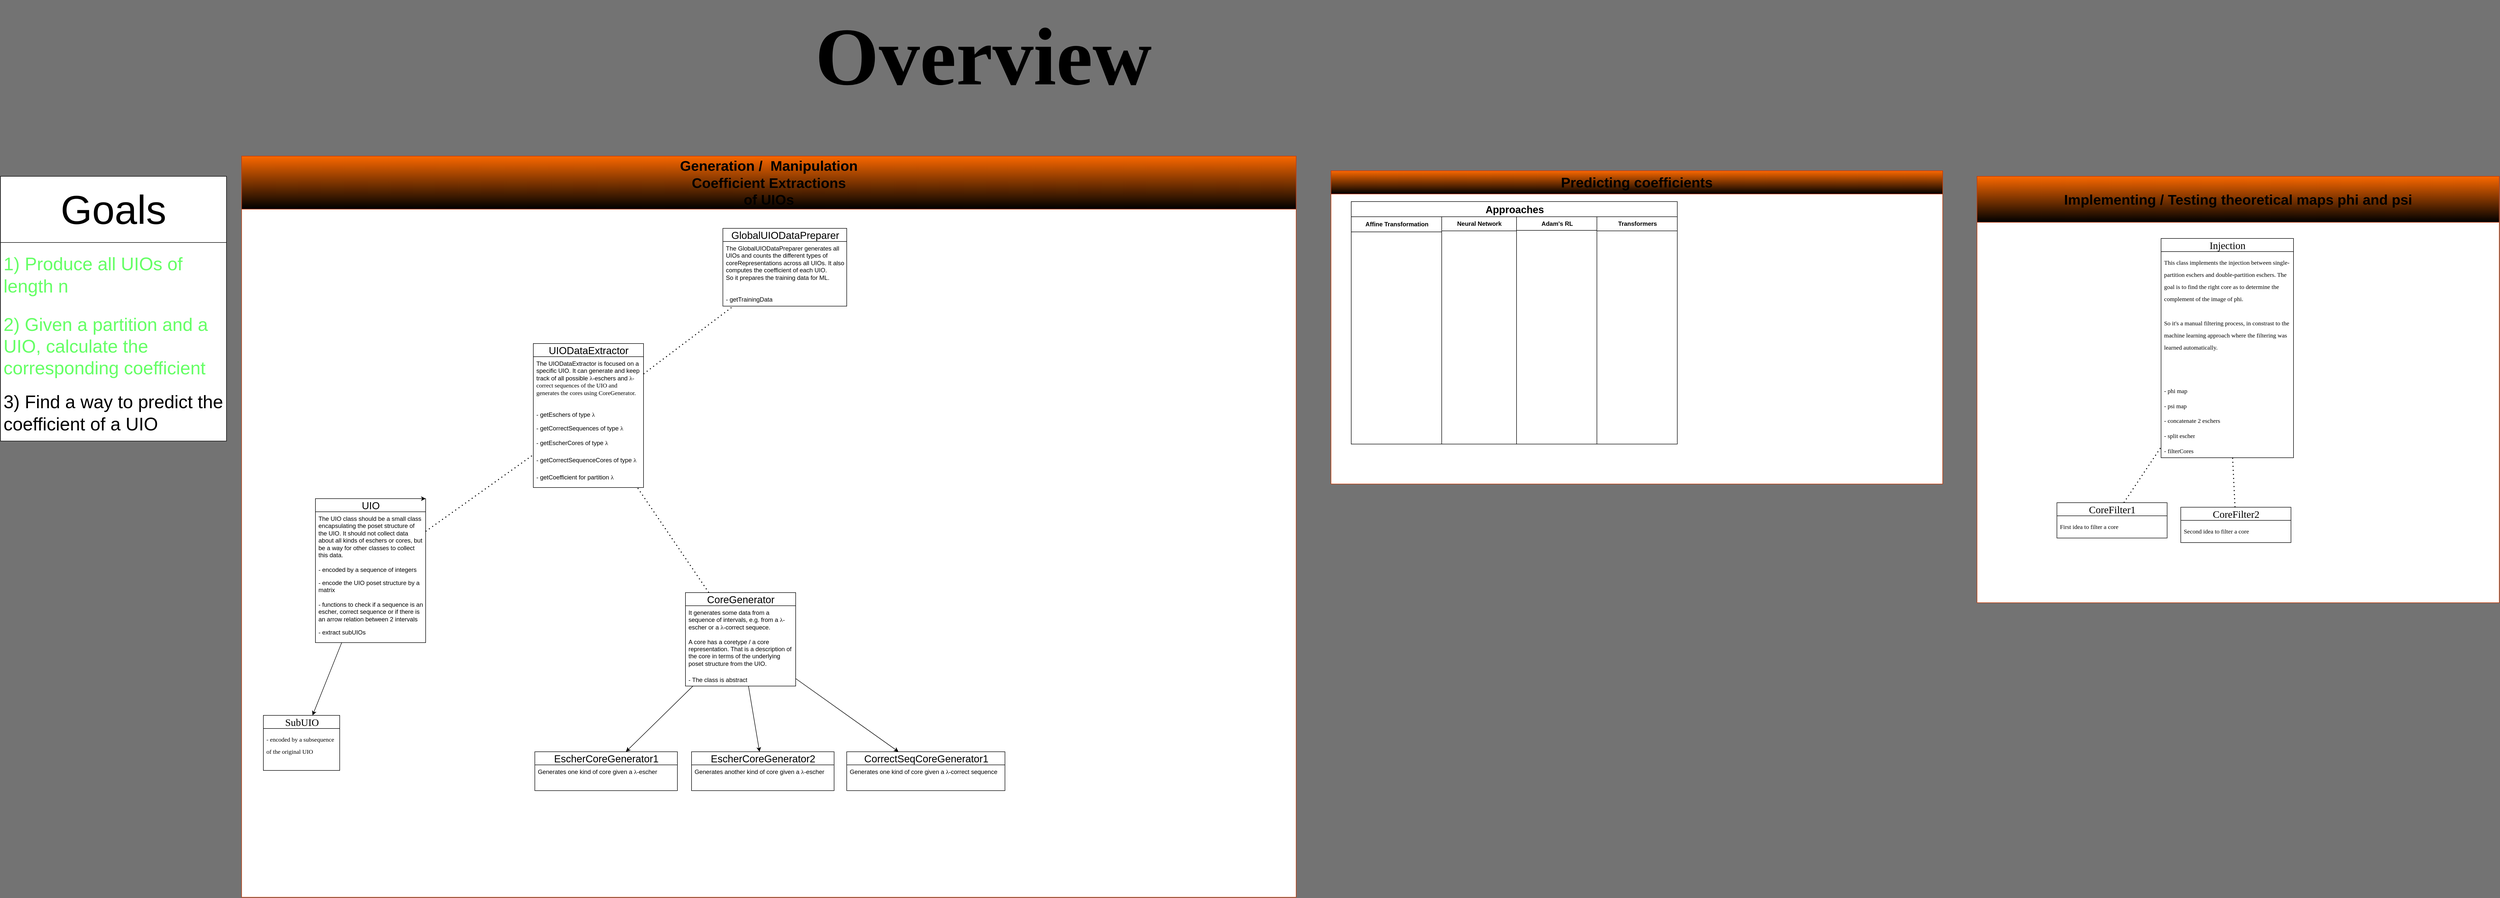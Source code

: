 <mxfile>
    <diagram id="m4iZLZSd3TawRkGSkgre" name="Page-1">
        <mxGraphModel dx="665" dy="667" grid="0" gridSize="31" guides="1" tooltips="1" connect="1" arrows="1" fold="1" page="1" pageScale="1" pageWidth="850" pageHeight="1100" background="#737373" math="0" shadow="0">
            <root>
                <mxCell id="0"/>
                <mxCell id="1" parent="0"/>
                <mxCell id="14" value="&lt;font style=&quot;font-size: 28px;&quot;&gt;Generation /&amp;nbsp; Manipulation&lt;br&gt;Coefficient Extractions&lt;br&gt;of UIOs&lt;/font&gt;" style="swimlane;whiteSpace=wrap;html=1;fontSize=16;startSize=105;fillColor=#fa6800;fontColor=#000000;strokeColor=#C73500;gradientColor=default;swimlaneFillColor=default;" parent="1" vertex="1">
                    <mxGeometry x="502" y="331" width="2086" height="1467" as="geometry"/>
                </mxCell>
                <mxCell id="37" value="&lt;font style=&quot;font-size: 20px;&quot;&gt;UIO&lt;/font&gt;" style="swimlane;fontStyle=0;childLayout=stackLayout;horizontal=1;startSize=26;fillColor=none;horizontalStack=0;resizeParent=1;resizeParentMax=0;resizeLast=0;collapsible=1;marginBottom=0;html=1;" parent="14" vertex="1">
                    <mxGeometry x="146" y="678" width="218" height="285" as="geometry"/>
                </mxCell>
                <mxCell id="38" value="The UIO class should be a small class encapsulating the poset structure of the UIO. It should not collect data about all kinds of eschers or cores, but be a way for other classes to collect this data." style="text;strokeColor=none;fillColor=none;align=left;verticalAlign=top;spacingLeft=4;spacingRight=4;overflow=hidden;rotatable=0;points=[[0,0.5],[1,0.5]];portConstraint=eastwest;whiteSpace=wrap;html=1;" parent="37" vertex="1">
                    <mxGeometry y="26" width="218" height="101" as="geometry"/>
                </mxCell>
                <mxCell id="39" value="- encoded by a sequence of integers&lt;br&gt;" style="text;strokeColor=none;fillColor=none;align=left;verticalAlign=top;spacingLeft=4;spacingRight=4;overflow=hidden;rotatable=0;points=[[0,0.5],[1,0.5]];portConstraint=eastwest;whiteSpace=wrap;html=1;" parent="37" vertex="1">
                    <mxGeometry y="127" width="218" height="26" as="geometry"/>
                </mxCell>
                <mxCell id="40" value="- encode the UIO poset structure by a matrix" style="text;strokeColor=none;fillColor=none;align=left;verticalAlign=top;spacingLeft=4;spacingRight=4;overflow=hidden;rotatable=0;points=[[0,0.5],[1,0.5]];portConstraint=eastwest;whiteSpace=wrap;html=1;" parent="37" vertex="1">
                    <mxGeometry y="153" width="218" height="43" as="geometry"/>
                </mxCell>
                <mxCell id="92" value="- functions to check if a sequence is an escher, correct sequence or if there is an arrow relation between 2 intervals" style="text;strokeColor=none;fillColor=none;align=left;verticalAlign=top;spacingLeft=4;spacingRight=4;overflow=hidden;rotatable=0;points=[[0,0.5],[1,0.5]];portConstraint=eastwest;whiteSpace=wrap;html=1;" parent="37" vertex="1">
                    <mxGeometry y="196" width="218" height="55" as="geometry"/>
                </mxCell>
                <mxCell id="93" value="- extract subUIOs" style="text;strokeColor=none;fillColor=none;align=left;verticalAlign=top;spacingLeft=4;spacingRight=4;overflow=hidden;rotatable=0;points=[[0,0.5],[1,0.5]];portConstraint=eastwest;whiteSpace=wrap;html=1;" parent="37" vertex="1">
                    <mxGeometry y="251" width="218" height="34" as="geometry"/>
                </mxCell>
                <mxCell id="53" style="edgeStyle=none;html=1;exitX=0.75;exitY=0;exitDx=0;exitDy=0;entryX=1;entryY=0;entryDx=0;entryDy=0;fontFamily=Verdana;fontSize=20;" parent="14" source="37" target="37" edge="1">
                    <mxGeometry relative="1" as="geometry"/>
                </mxCell>
                <mxCell id="68" value="SubUIO" style="swimlane;fontStyle=0;childLayout=stackLayout;horizontal=1;startSize=26;fillColor=none;horizontalStack=0;resizeParent=1;resizeParentMax=0;resizeLast=0;collapsible=1;marginBottom=0;html=1;fontFamily=Verdana;fontSize=20;" parent="14" vertex="1">
                    <mxGeometry x="43" y="1107" width="151" height="109" as="geometry"/>
                </mxCell>
                <mxCell id="69" value="&lt;font style=&quot;font-size: 12px;&quot;&gt;- encoded by a subsequence of the original UIO&lt;br&gt;&lt;br&gt;&lt;/font&gt;" style="text;strokeColor=none;fillColor=none;align=left;verticalAlign=top;spacingLeft=4;spacingRight=4;overflow=hidden;rotatable=0;points=[[0,0.5],[1,0.5]];portConstraint=eastwest;whiteSpace=wrap;html=1;fontFamily=Verdana;fontSize=20;" parent="68" vertex="1">
                    <mxGeometry y="26" width="151" height="83" as="geometry"/>
                </mxCell>
                <mxCell id="74" value="" style="endArrow=classic;html=1;fontFamily=Verdana;fontSize=20;" parent="14" source="37" target="68" edge="1">
                    <mxGeometry relative="1" as="geometry">
                        <mxPoint x="354" y="456" as="sourcePoint"/>
                        <mxPoint x="514" y="456" as="targetPoint"/>
                    </mxGeometry>
                </mxCell>
                <mxCell id="125" value="&lt;font style=&quot;font-size: 20px;&quot;&gt;UIODataExtractor&lt;/font&gt;" style="swimlane;fontStyle=0;childLayout=stackLayout;horizontal=1;startSize=26;fillColor=none;horizontalStack=0;resizeParent=1;resizeParentMax=0;resizeLast=0;collapsible=1;marginBottom=0;html=1;" parent="14" vertex="1">
                    <mxGeometry x="577" y="371" width="218" height="285" as="geometry"/>
                </mxCell>
                <mxCell id="126" value="The UIODataExtractor is focused on a specific UIO. It can generate and keep track of all possible&amp;nbsp;&lt;span style=&quot;font-family: Verdana;&quot;&gt;λ-&lt;/span&gt;eschers and&amp;nbsp;&lt;span style=&quot;font-family: Verdana;&quot;&gt;λ-correct sequences of the UIO and generates the cores using CoreGenerator.&lt;/span&gt;" style="text;strokeColor=none;fillColor=none;align=left;verticalAlign=top;spacingLeft=4;spacingRight=4;overflow=hidden;rotatable=0;points=[[0,0.5],[1,0.5]];portConstraint=eastwest;whiteSpace=wrap;html=1;" parent="125" vertex="1">
                    <mxGeometry y="26" width="218" height="101" as="geometry"/>
                </mxCell>
                <mxCell id="128" value="- getEschers of type&amp;nbsp;&lt;span style=&quot;font-family: Verdana;&quot;&gt;λ&lt;/span&gt;" style="text;strokeColor=none;fillColor=none;align=left;verticalAlign=top;spacingLeft=4;spacingRight=4;overflow=hidden;rotatable=0;points=[[0,0.5],[1,0.5]];portConstraint=eastwest;whiteSpace=wrap;html=1;" parent="125" vertex="1">
                    <mxGeometry y="127" width="218" height="27" as="geometry"/>
                </mxCell>
                <mxCell id="129" value="- getCorrectSequences of type&amp;nbsp;&lt;span style=&quot;font-family: Verdana;&quot;&gt;λ&lt;/span&gt;" style="text;strokeColor=none;fillColor=none;align=left;verticalAlign=top;spacingLeft=4;spacingRight=4;overflow=hidden;rotatable=0;points=[[0,0.5],[1,0.5]];portConstraint=eastwest;whiteSpace=wrap;html=1;" parent="125" vertex="1">
                    <mxGeometry y="154" width="218" height="29" as="geometry"/>
                </mxCell>
                <mxCell id="130" value="- getEscherCores of type&amp;nbsp;&lt;span style=&quot;font-family: Verdana;&quot;&gt;λ&lt;/span&gt;" style="text;strokeColor=none;fillColor=none;align=left;verticalAlign=top;spacingLeft=4;spacingRight=4;overflow=hidden;rotatable=0;points=[[0,0.5],[1,0.5]];portConstraint=eastwest;whiteSpace=wrap;html=1;" parent="125" vertex="1">
                    <mxGeometry y="183" width="218" height="34" as="geometry"/>
                </mxCell>
                <mxCell id="152" value="- getCorrectSequenceCores of type&amp;nbsp;&lt;span style=&quot;font-family: Verdana;&quot;&gt;λ&lt;/span&gt;" style="text;strokeColor=none;fillColor=none;align=left;verticalAlign=top;spacingLeft=4;spacingRight=4;overflow=hidden;rotatable=0;points=[[0,0.5],[1,0.5]];portConstraint=eastwest;whiteSpace=wrap;html=1;" parent="125" vertex="1">
                    <mxGeometry y="217" width="218" height="34" as="geometry"/>
                </mxCell>
                <mxCell id="151" value="- getCoefficient for partition &lt;span style=&quot;font-family: Verdana;&quot;&gt;λ&lt;/span&gt;" style="text;strokeColor=none;fillColor=none;align=left;verticalAlign=top;spacingLeft=4;spacingRight=4;overflow=hidden;rotatable=0;points=[[0,0.5],[1,0.5]];portConstraint=eastwest;whiteSpace=wrap;html=1;" parent="125" vertex="1">
                    <mxGeometry y="251" width="218" height="34" as="geometry"/>
                </mxCell>
                <mxCell id="131" value="&lt;font style=&quot;font-size: 20px;&quot;&gt;CoreGenerator&lt;/font&gt;" style="swimlane;fontStyle=0;childLayout=stackLayout;horizontal=1;startSize=26;fillColor=none;horizontalStack=0;resizeParent=1;resizeParentMax=0;resizeLast=0;collapsible=1;marginBottom=0;html=1;" parent="14" vertex="1">
                    <mxGeometry x="878" y="864" width="218" height="185" as="geometry"/>
                </mxCell>
                <mxCell id="132" value="It generates some data from a sequence of intervals, e.g. from a&amp;nbsp;&lt;span style=&quot;font-family: Verdana;&quot;&gt;λ-&lt;/span&gt;escher or a&amp;nbsp;&lt;span style=&quot;font-family: Verdana;&quot;&gt;λ-&lt;/span&gt;correct sequece.&lt;br&gt;&lt;br&gt;A core has a coretype / a core representation. That is a description of the core in terms of the underlying poset structure from the UIO.&lt;br&gt;" style="text;strokeColor=none;fillColor=none;align=left;verticalAlign=top;spacingLeft=4;spacingRight=4;overflow=hidden;rotatable=0;points=[[0,0.5],[1,0.5]];portConstraint=eastwest;whiteSpace=wrap;html=1;" parent="131" vertex="1">
                    <mxGeometry y="26" width="218" height="133" as="geometry"/>
                </mxCell>
                <mxCell id="133" value="- The class is abstract" style="text;strokeColor=none;fillColor=none;align=left;verticalAlign=top;spacingLeft=4;spacingRight=4;overflow=hidden;rotatable=0;points=[[0,0.5],[1,0.5]];portConstraint=eastwest;whiteSpace=wrap;html=1;" parent="131" vertex="1">
                    <mxGeometry y="159" width="218" height="26" as="geometry"/>
                </mxCell>
                <mxCell id="137" value="&lt;font style=&quot;font-size: 20px;&quot;&gt;EscherCoreGenerator1&lt;/font&gt;" style="swimlane;fontStyle=0;childLayout=stackLayout;horizontal=1;startSize=26;fillColor=none;horizontalStack=0;resizeParent=1;resizeParentMax=0;resizeLast=0;collapsible=1;marginBottom=0;html=1;" parent="14" vertex="1">
                    <mxGeometry x="580" y="1179" width="282" height="77" as="geometry"/>
                </mxCell>
                <mxCell id="138" value="Generates one kind of core given a&amp;nbsp;&lt;span style=&quot;font-family: Verdana;&quot;&gt;λ-&lt;/span&gt;escher" style="text;strokeColor=none;fillColor=none;align=left;verticalAlign=top;spacingLeft=4;spacingRight=4;overflow=hidden;rotatable=0;points=[[0,0.5],[1,0.5]];portConstraint=eastwest;whiteSpace=wrap;html=1;" parent="137" vertex="1">
                    <mxGeometry y="26" width="282" height="51" as="geometry"/>
                </mxCell>
                <mxCell id="140" value="&lt;font style=&quot;font-size: 20px;&quot;&gt;EscherCoreGenerator2&lt;/font&gt;" style="swimlane;fontStyle=0;childLayout=stackLayout;horizontal=1;startSize=26;fillColor=none;horizontalStack=0;resizeParent=1;resizeParentMax=0;resizeLast=0;collapsible=1;marginBottom=0;html=1;" parent="14" vertex="1">
                    <mxGeometry x="890" y="1179" width="282" height="77" as="geometry"/>
                </mxCell>
                <mxCell id="141" value="Generates another kind of core given a&amp;nbsp;&lt;span style=&quot;font-family: Verdana;&quot;&gt;λ-&lt;/span&gt;escher" style="text;strokeColor=none;fillColor=none;align=left;verticalAlign=top;spacingLeft=4;spacingRight=4;overflow=hidden;rotatable=0;points=[[0,0.5],[1,0.5]];portConstraint=eastwest;whiteSpace=wrap;html=1;" parent="140" vertex="1">
                    <mxGeometry y="26" width="282" height="51" as="geometry"/>
                </mxCell>
                <mxCell id="143" value="" style="endArrow=classic;html=1;fontSize=12;" parent="14" source="131" target="137" edge="1">
                    <mxGeometry width="50" height="50" relative="1" as="geometry">
                        <mxPoint x="543" y="885" as="sourcePoint"/>
                        <mxPoint x="619" y="878" as="targetPoint"/>
                    </mxGeometry>
                </mxCell>
                <mxCell id="145" value="" style="endArrow=classic;html=1;fontSize=12;" parent="14" source="131" target="140" edge="1">
                    <mxGeometry width="50" height="50" relative="1" as="geometry">
                        <mxPoint x="543" y="885" as="sourcePoint"/>
                        <mxPoint x="593" y="835" as="targetPoint"/>
                    </mxGeometry>
                </mxCell>
                <mxCell id="146" value="&lt;font style=&quot;font-size: 20px;&quot;&gt;CorrectSeqCoreGenerator1&lt;/font&gt;" style="swimlane;fontStyle=0;childLayout=stackLayout;horizontal=1;startSize=26;fillColor=none;horizontalStack=0;resizeParent=1;resizeParentMax=0;resizeLast=0;collapsible=1;marginBottom=0;html=1;" parent="14" vertex="1">
                    <mxGeometry x="1197" y="1179" width="313" height="77" as="geometry"/>
                </mxCell>
                <mxCell id="147" value="Generates one kind of core given a&amp;nbsp;&lt;span style=&quot;font-family: Verdana;&quot;&gt;λ-&lt;/span&gt;correct sequence" style="text;strokeColor=none;fillColor=none;align=left;verticalAlign=top;spacingLeft=4;spacingRight=4;overflow=hidden;rotatable=0;points=[[0,0.5],[1,0.5]];portConstraint=eastwest;whiteSpace=wrap;html=1;" parent="146" vertex="1">
                    <mxGeometry y="26" width="313" height="51" as="geometry"/>
                </mxCell>
                <mxCell id="148" value="" style="endArrow=classic;html=1;fontSize=12;" parent="14" source="131" target="146" edge="1">
                    <mxGeometry width="50" height="50" relative="1" as="geometry">
                        <mxPoint x="678" y="878" as="sourcePoint"/>
                        <mxPoint x="728" y="828" as="targetPoint"/>
                    </mxGeometry>
                </mxCell>
                <mxCell id="149" value="" style="endArrow=none;dashed=1;html=1;dashPattern=1 3;strokeWidth=2;fontSize=12;" parent="14" source="131" target="125" edge="1">
                    <mxGeometry width="50" height="50" relative="1" as="geometry">
                        <mxPoint x="711" y="716" as="sourcePoint"/>
                        <mxPoint x="709" y="648" as="targetPoint"/>
                    </mxGeometry>
                </mxCell>
                <mxCell id="150" value="" style="endArrow=none;dashed=1;html=1;dashPattern=1 3;strokeWidth=2;fontSize=12;" parent="14" source="37" target="125" edge="1">
                    <mxGeometry width="50" height="50" relative="1" as="geometry">
                        <mxPoint x="704" y="631" as="sourcePoint"/>
                        <mxPoint x="754" y="581" as="targetPoint"/>
                    </mxGeometry>
                </mxCell>
                <mxCell id="176" value="&lt;font style=&quot;font-size: 20px;&quot;&gt;GlobalUIODataPreparer&lt;/font&gt;" style="swimlane;fontStyle=0;childLayout=stackLayout;horizontal=1;startSize=26;fillColor=none;horizontalStack=0;resizeParent=1;resizeParentMax=0;resizeLast=0;collapsible=1;marginBottom=0;html=1;" vertex="1" parent="14">
                    <mxGeometry x="952" y="143" width="245" height="154" as="geometry"/>
                </mxCell>
                <mxCell id="177" value="The GlobalUIODataPreparer generates all UIOs and counts the different types of coreRepresentations across all UIOs. It also computes the coefficient of each UIO. &lt;br&gt;So it prepares the training data for ML.&lt;br&gt;" style="text;strokeColor=none;fillColor=none;align=left;verticalAlign=top;spacingLeft=4;spacingRight=4;overflow=hidden;rotatable=0;points=[[0,0.5],[1,0.5]];portConstraint=eastwest;whiteSpace=wrap;html=1;" vertex="1" parent="176">
                    <mxGeometry y="26" width="245" height="101" as="geometry"/>
                </mxCell>
                <mxCell id="178" value="- getTrainingData" style="text;strokeColor=none;fillColor=none;align=left;verticalAlign=top;spacingLeft=4;spacingRight=4;overflow=hidden;rotatable=0;points=[[0,0.5],[1,0.5]];portConstraint=eastwest;whiteSpace=wrap;html=1;" vertex="1" parent="176">
                    <mxGeometry y="127" width="245" height="27" as="geometry"/>
                </mxCell>
                <mxCell id="185" value="" style="endArrow=none;dashed=1;html=1;dashPattern=1 3;strokeWidth=2;" edge="1" parent="14" source="125" target="176">
                    <mxGeometry width="50" height="50" relative="1" as="geometry">
                        <mxPoint x="966" y="325" as="sourcePoint"/>
                        <mxPoint x="1016" y="275" as="targetPoint"/>
                    </mxGeometry>
                </mxCell>
                <mxCell id="15" value="&lt;font style=&quot;font-size: 28px;&quot;&gt;Predicting coefficients&lt;/font&gt;" style="swimlane;whiteSpace=wrap;html=1;fontSize=16;fontColor=#000000;startSize=46;fillColor=#fa6800;strokeColor=#C73500;swimlaneFillColor=default;gradientColor=default;" parent="1" vertex="1">
                    <mxGeometry x="2657" y="360" width="1210" height="620" as="geometry"/>
                </mxCell>
                <mxCell id="33" value="&lt;font style=&quot;font-size: 20px;&quot;&gt;Approaches&lt;/font&gt;" style="swimlane;childLayout=stackLayout;resizeParent=1;resizeParentMax=0;startSize=30;html=1;" parent="15" vertex="1">
                    <mxGeometry x="40.0" y="61" width="645.0" height="480" as="geometry"/>
                </mxCell>
                <mxCell id="34" value="Affine Transformation" style="swimlane;startSize=30;html=1;" parent="33" vertex="1">
                    <mxGeometry y="30" width="179.0" height="450" as="geometry"/>
                </mxCell>
                <mxCell id="35" value="Neural Network" style="swimlane;startSize=28;html=1;" parent="33" vertex="1">
                    <mxGeometry x="179.0" y="30" width="148" height="450" as="geometry"/>
                </mxCell>
                <mxCell id="36" value="Adam's RL" style="swimlane;startSize=27;html=1;" parent="33" vertex="1">
                    <mxGeometry x="327.0" y="30" width="159.0" height="450" as="geometry">
                        <mxRectangle x="240" y="20" width="32" height="460" as="alternateBounds"/>
                    </mxGeometry>
                </mxCell>
                <mxCell id="43" value="Transformers" style="swimlane;startSize=28;html=1;" parent="33" vertex="1">
                    <mxGeometry x="486.0" y="30" width="159.0" height="450" as="geometry">
                        <mxRectangle x="240" y="20" width="32" height="460" as="alternateBounds"/>
                    </mxGeometry>
                </mxCell>
                <mxCell id="45" value="&lt;span style=&quot;font-size: 28px;&quot;&gt;Implementing / Testing theoretical maps phi and psi&lt;/span&gt;" style="swimlane;whiteSpace=wrap;html=1;fontSize=16;fontColor=#000000;startSize=91;fillColor=#fa6800;strokeColor=#C73500;swimlaneFillColor=default;gradientColor=default;" parent="1" vertex="1">
                    <mxGeometry x="3935" y="371" width="1033" height="844" as="geometry"/>
                </mxCell>
                <mxCell id="157" value="Injection" style="swimlane;fontStyle=0;childLayout=stackLayout;horizontal=1;startSize=26;fillColor=none;horizontalStack=0;resizeParent=1;resizeParentMax=0;resizeLast=0;collapsible=1;marginBottom=0;html=1;fontFamily=Verdana;fontSize=20;" parent="45" vertex="1">
                    <mxGeometry x="364" y="123" width="262" height="434" as="geometry"/>
                </mxCell>
                <mxCell id="162" value="&lt;font style=&quot;font-size: 12px;&quot;&gt;This class implements the injection between single-partition eschers and double-partition eschers. The goal is to find the right core as to determine the complement of the image of phi.&lt;br&gt;&lt;br&gt;So it's a manual filtering process, in constrast to the machine learning approach where the filtering was learned automatically.&lt;br&gt;&lt;/font&gt;" style="text;strokeColor=none;fillColor=none;align=left;verticalAlign=top;spacingLeft=4;spacingRight=4;overflow=hidden;rotatable=0;points=[[0,0.5],[1,0.5]];portConstraint=eastwest;whiteSpace=wrap;html=1;fontFamily=Verdana;fontSize=20;" parent="157" vertex="1">
                    <mxGeometry y="26" width="262" height="254" as="geometry"/>
                </mxCell>
                <mxCell id="158" value="&lt;font style=&quot;font-size: 12px;&quot;&gt;- phi map&lt;br&gt;&lt;/font&gt;" style="text;strokeColor=none;fillColor=none;align=left;verticalAlign=top;spacingLeft=4;spacingRight=4;overflow=hidden;rotatable=0;points=[[0,0.5],[1,0.5]];portConstraint=eastwest;whiteSpace=wrap;html=1;fontFamily=Verdana;fontSize=20;" parent="157" vertex="1">
                    <mxGeometry y="280" width="262" height="30" as="geometry"/>
                </mxCell>
                <mxCell id="159" value="&lt;span style=&quot;font-size: 12px;&quot;&gt;- psi map&lt;/span&gt;" style="text;strokeColor=none;fillColor=none;align=left;verticalAlign=top;spacingLeft=4;spacingRight=4;overflow=hidden;rotatable=0;points=[[0,0.5],[1,0.5]];portConstraint=eastwest;whiteSpace=wrap;html=1;fontFamily=Verdana;fontSize=20;" parent="157" vertex="1">
                    <mxGeometry y="310" width="262" height="29" as="geometry"/>
                </mxCell>
                <mxCell id="160" value="&lt;font style=&quot;font-size: 12px;&quot;&gt;-&amp;nbsp;concatenate 2 eschers&lt;/font&gt;" style="text;strokeColor=none;fillColor=none;align=left;verticalAlign=top;spacingLeft=4;spacingRight=4;overflow=hidden;rotatable=0;points=[[0,0.5],[1,0.5]];portConstraint=eastwest;whiteSpace=wrap;html=1;fontFamily=Verdana;fontSize=20;" parent="157" vertex="1">
                    <mxGeometry y="339" width="262" height="30" as="geometry"/>
                </mxCell>
                <mxCell id="161" value="&lt;font style=&quot;font-size: 12px;&quot;&gt;- split escher&lt;/font&gt;" style="text;strokeColor=none;fillColor=none;align=left;verticalAlign=top;spacingLeft=4;spacingRight=4;overflow=hidden;rotatable=0;points=[[0,0.5],[1,0.5]];portConstraint=eastwest;whiteSpace=wrap;html=1;fontFamily=Verdana;fontSize=20;" parent="157" vertex="1">
                    <mxGeometry y="369" width="262" height="30" as="geometry"/>
                </mxCell>
                <mxCell id="163" value="&lt;font style=&quot;font-size: 12px;&quot;&gt;- filterCores&lt;/font&gt;" style="text;strokeColor=none;fillColor=none;align=left;verticalAlign=top;spacingLeft=4;spacingRight=4;overflow=hidden;rotatable=0;points=[[0,0.5],[1,0.5]];portConstraint=eastwest;whiteSpace=wrap;html=1;fontFamily=Verdana;fontSize=20;" parent="157" vertex="1">
                    <mxGeometry y="399" width="262" height="35" as="geometry"/>
                </mxCell>
                <mxCell id="164" value="CoreFilter1" style="swimlane;fontStyle=0;childLayout=stackLayout;horizontal=1;startSize=26;fillColor=none;horizontalStack=0;resizeParent=1;resizeParentMax=0;resizeLast=0;collapsible=1;marginBottom=0;html=1;fontFamily=Verdana;fontSize=20;" parent="45" vertex="1">
                    <mxGeometry x="158" y="646" width="218" height="70" as="geometry"/>
                </mxCell>
                <mxCell id="165" value="&lt;font style=&quot;font-size: 12px;&quot;&gt;First idea to filter a core&lt;br&gt;&lt;/font&gt;" style="text;strokeColor=none;fillColor=none;align=left;verticalAlign=top;spacingLeft=4;spacingRight=4;overflow=hidden;rotatable=0;points=[[0,0.5],[1,0.5]];portConstraint=eastwest;whiteSpace=wrap;html=1;fontFamily=Verdana;fontSize=20;" parent="164" vertex="1">
                    <mxGeometry y="26" width="218" height="44" as="geometry"/>
                </mxCell>
                <mxCell id="171" value="CoreFilter2" style="swimlane;fontStyle=0;childLayout=stackLayout;horizontal=1;startSize=26;fillColor=none;horizontalStack=0;resizeParent=1;resizeParentMax=0;resizeLast=0;collapsible=1;marginBottom=0;html=1;fontFamily=Verdana;fontSize=20;" parent="45" vertex="1">
                    <mxGeometry x="403" y="655" width="218" height="70" as="geometry"/>
                </mxCell>
                <mxCell id="172" value="&lt;font style=&quot;font-size: 12px;&quot;&gt;Second idea to filter a core&lt;br&gt;&lt;/font&gt;" style="text;strokeColor=none;fillColor=none;align=left;verticalAlign=top;spacingLeft=4;spacingRight=4;overflow=hidden;rotatable=0;points=[[0,0.5],[1,0.5]];portConstraint=eastwest;whiteSpace=wrap;html=1;fontFamily=Verdana;fontSize=20;" parent="171" vertex="1">
                    <mxGeometry y="26" width="218" height="44" as="geometry"/>
                </mxCell>
                <mxCell id="173" value="" style="endArrow=none;dashed=1;html=1;dashPattern=1 3;strokeWidth=2;fontSize=12;" parent="45" source="164" target="157" edge="1">
                    <mxGeometry width="50" height="50" relative="1" as="geometry">
                        <mxPoint x="507" y="445" as="sourcePoint"/>
                        <mxPoint x="557" y="395" as="targetPoint"/>
                    </mxGeometry>
                </mxCell>
                <mxCell id="174" value="" style="endArrow=none;dashed=1;html=1;dashPattern=1 3;strokeWidth=2;fontSize=12;" parent="45" source="171" target="157" edge="1">
                    <mxGeometry width="50" height="50" relative="1" as="geometry">
                        <mxPoint x="507" y="445" as="sourcePoint"/>
                        <mxPoint x="557" y="395" as="targetPoint"/>
                    </mxGeometry>
                </mxCell>
                <mxCell id="87" value="&lt;font style=&quot;font-size: 80px;&quot;&gt;Goals&lt;br&gt;&lt;/font&gt;" style="swimlane;fontStyle=0;childLayout=stackLayout;horizontal=1;startSize=131;horizontalStack=0;resizeParent=1;resizeParentMax=0;resizeLast=0;collapsible=1;marginBottom=0;whiteSpace=wrap;html=1;swimlaneFillColor=default;" parent="1" vertex="1">
                    <mxGeometry x="25" y="371" width="447" height="524" as="geometry"/>
                </mxCell>
                <mxCell id="88" value="&lt;font style=&quot;font-size: 36px;&quot;&gt;&lt;font color=&quot;#66ff66&quot;&gt;1) Produce all UIOs of length n&lt;/font&gt;&lt;br&gt;&lt;/font&gt;" style="text;strokeColor=none;fillColor=none;align=left;verticalAlign=middle;spacingLeft=4;spacingRight=4;overflow=hidden;points=[[0,0.5],[1,0.5]];portConstraint=eastwest;rotatable=0;whiteSpace=wrap;html=1;" parent="87" vertex="1">
                    <mxGeometry y="131" width="447" height="128" as="geometry"/>
                </mxCell>
                <mxCell id="89" value="&lt;font color=&quot;#66ff66&quot; style=&quot;font-size: 36px;&quot;&gt;2) Given a partition and a UIO, calculate the corresponding coefficient&amp;nbsp;&lt;/font&gt;" style="text;strokeColor=none;fillColor=none;align=left;verticalAlign=middle;spacingLeft=4;spacingRight=4;overflow=hidden;points=[[0,0.5],[1,0.5]];portConstraint=eastwest;rotatable=0;whiteSpace=wrap;html=1;" parent="87" vertex="1">
                    <mxGeometry y="259" width="447" height="153" as="geometry"/>
                </mxCell>
                <mxCell id="90" value="&lt;span style=&quot;font-size: 36px;&quot;&gt;3) Find a way to predict the coefficient of a UIO&lt;/span&gt;" style="text;strokeColor=none;fillColor=none;align=left;verticalAlign=middle;spacingLeft=4;spacingRight=4;overflow=hidden;points=[[0,0.5],[1,0.5]];portConstraint=eastwest;rotatable=0;whiteSpace=wrap;html=1;" parent="87" vertex="1">
                    <mxGeometry y="412" width="447" height="112" as="geometry"/>
                </mxCell>
                <mxCell id="91" value="&lt;h2&gt;&lt;font face=&quot;Times New Roman&quot; style=&quot;font-size: 162px;&quot;&gt;Overview&lt;/font&gt;&lt;/h2&gt;" style="text;html=1;strokeColor=none;fillColor=none;align=center;verticalAlign=middle;whiteSpace=wrap;rounded=0;" parent="1" vertex="1">
                    <mxGeometry x="1603" y="42" width="733" height="185" as="geometry"/>
                </mxCell>
            </root>
        </mxGraphModel>
    </diagram>
</mxfile>